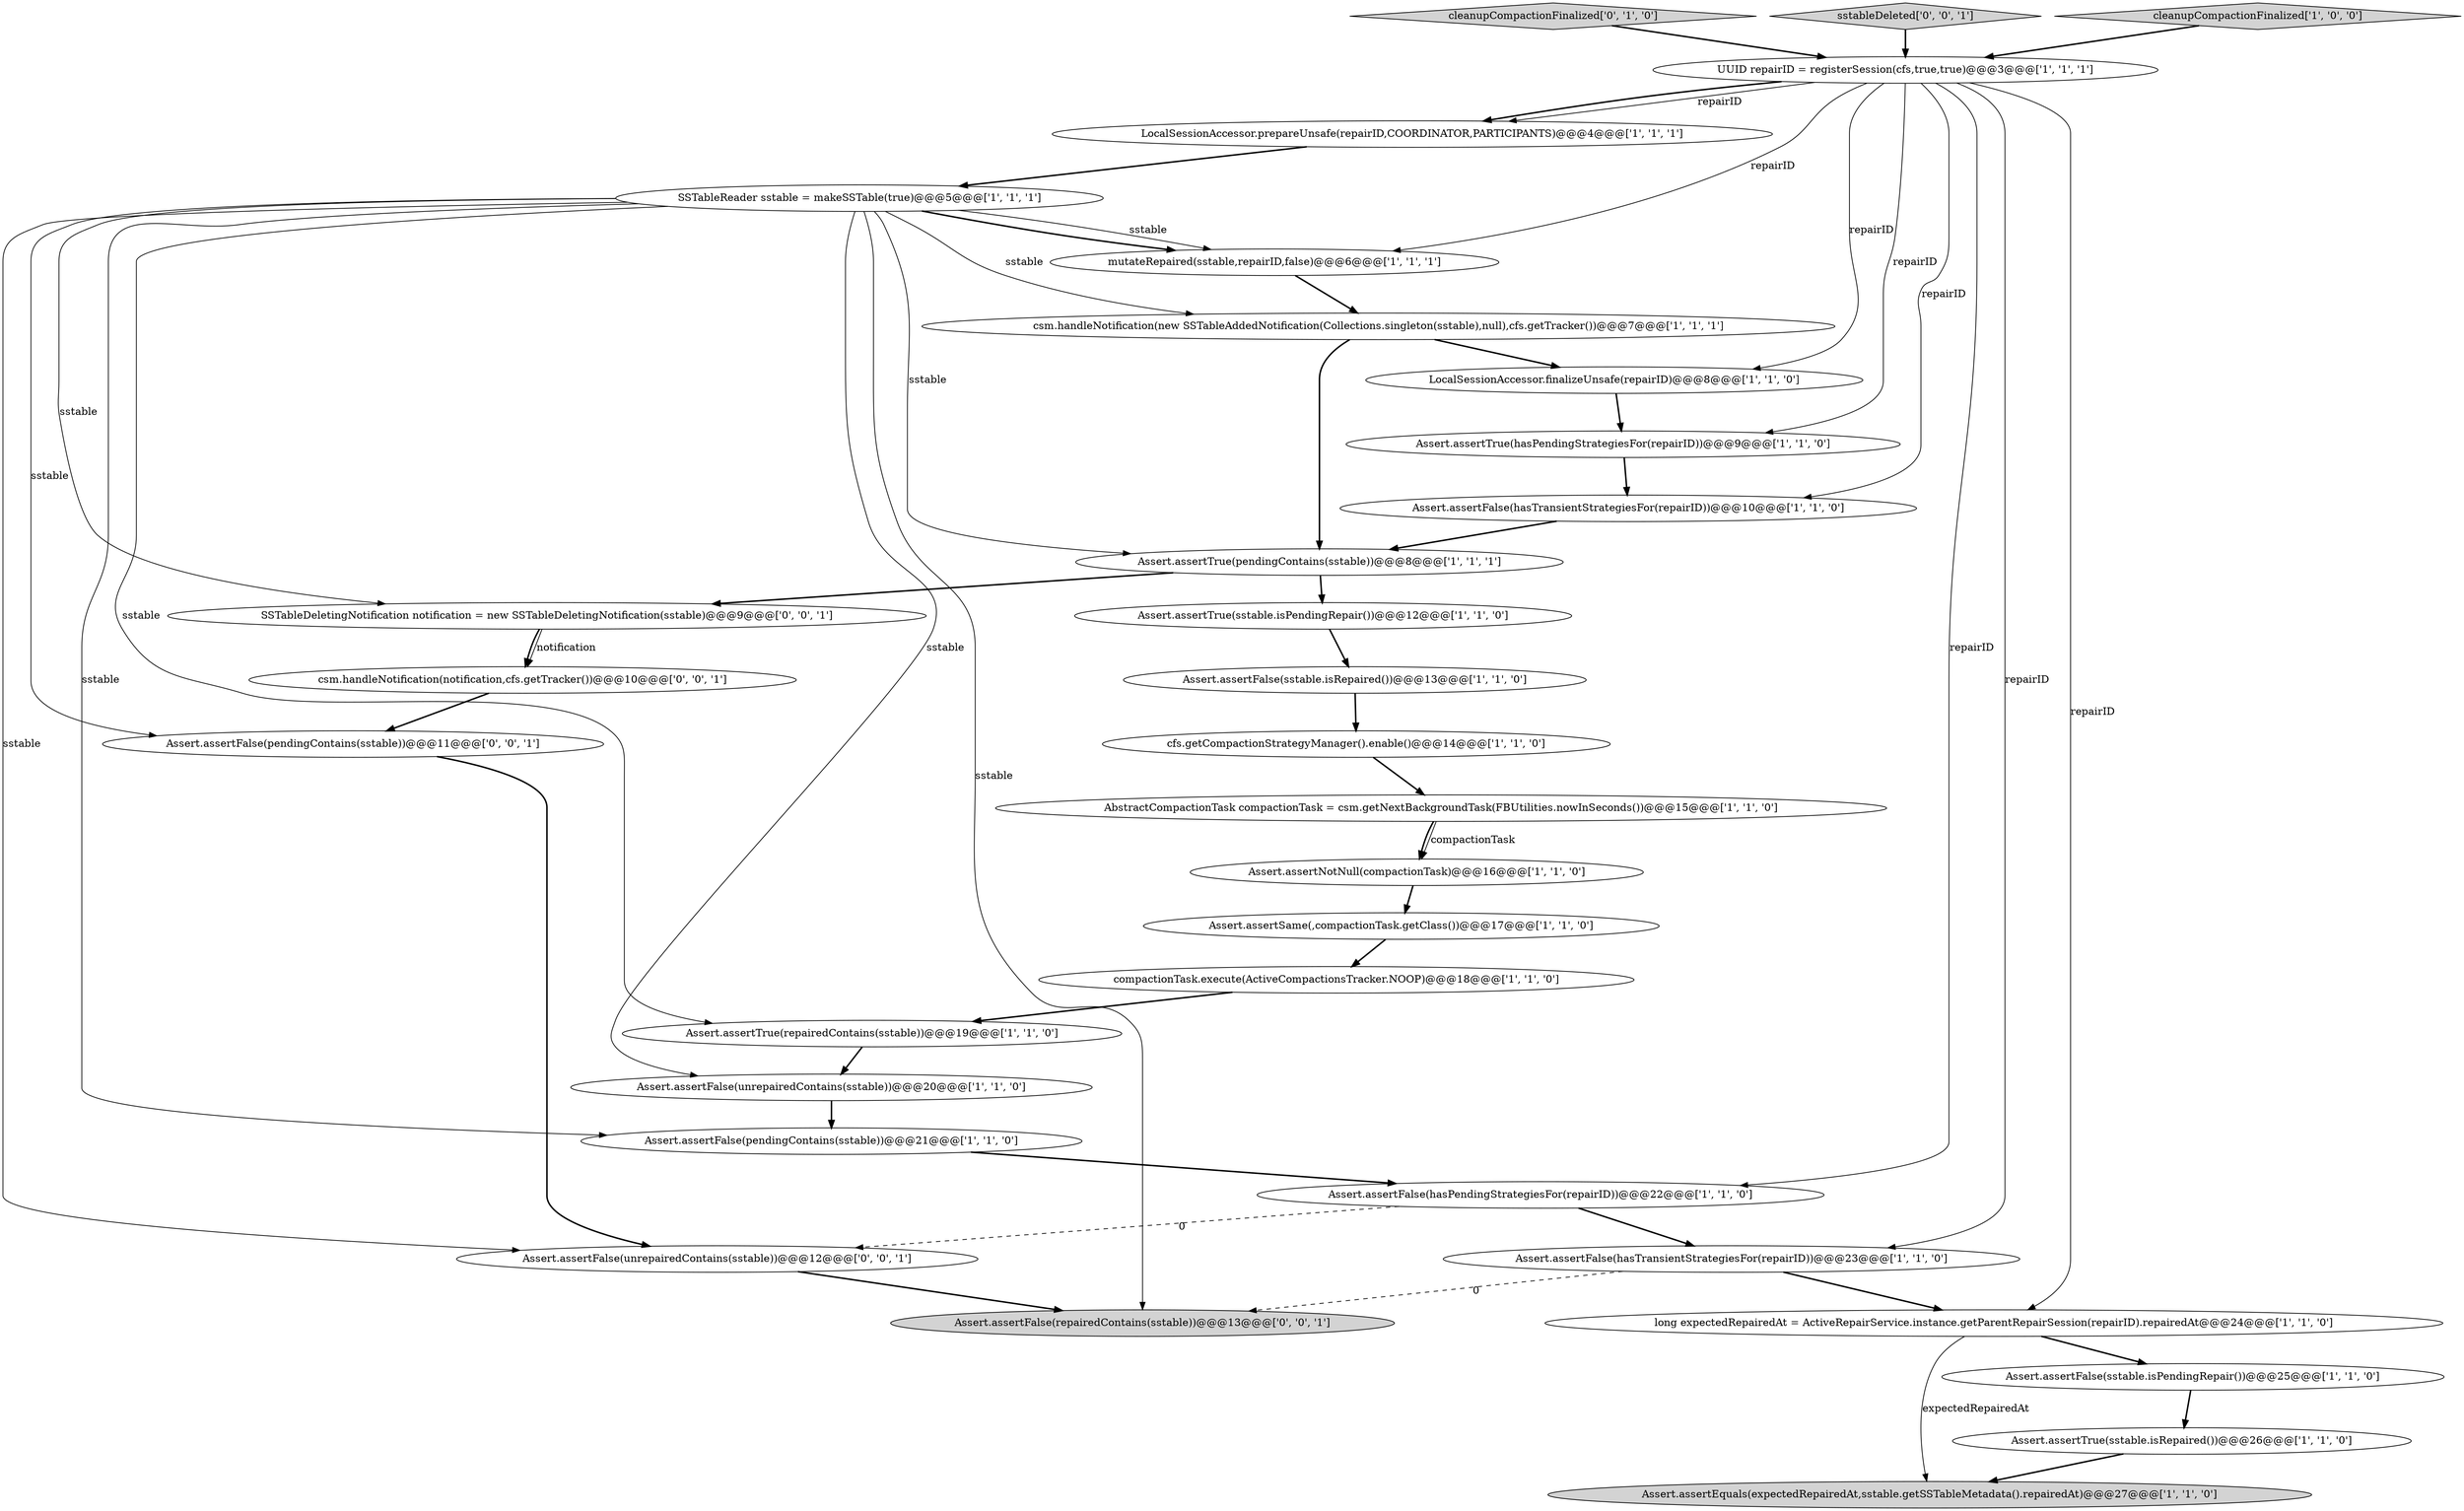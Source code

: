 digraph {
26 [style = filled, label = "cleanupCompactionFinalized['0', '1', '0']", fillcolor = lightgray, shape = diamond image = "AAA0AAABBB2BBB"];
15 [style = filled, label = "LocalSessionAccessor.finalizeUnsafe(repairID)@@@8@@@['1', '1', '0']", fillcolor = white, shape = ellipse image = "AAA0AAABBB1BBB"];
10 [style = filled, label = "Assert.assertFalse(hasTransientStrategiesFor(repairID))@@@10@@@['1', '1', '0']", fillcolor = white, shape = ellipse image = "AAA0AAABBB1BBB"];
30 [style = filled, label = "Assert.assertFalse(unrepairedContains(sstable))@@@12@@@['0', '0', '1']", fillcolor = white, shape = ellipse image = "AAA0AAABBB3BBB"];
5 [style = filled, label = "AbstractCompactionTask compactionTask = csm.getNextBackgroundTask(FBUtilities.nowInSeconds())@@@15@@@['1', '1', '0']", fillcolor = white, shape = ellipse image = "AAA0AAABBB1BBB"];
19 [style = filled, label = "Assert.assertFalse(sstable.isRepaired())@@@13@@@['1', '1', '0']", fillcolor = white, shape = ellipse image = "AAA0AAABBB1BBB"];
31 [style = filled, label = "Assert.assertFalse(repairedContains(sstable))@@@13@@@['0', '0', '1']", fillcolor = lightgray, shape = ellipse image = "AAA0AAABBB3BBB"];
22 [style = filled, label = "SSTableReader sstable = makeSSTable(true)@@@5@@@['1', '1', '1']", fillcolor = white, shape = ellipse image = "AAA0AAABBB1BBB"];
16 [style = filled, label = "Assert.assertTrue(hasPendingStrategiesFor(repairID))@@@9@@@['1', '1', '0']", fillcolor = white, shape = ellipse image = "AAA0AAABBB1BBB"];
3 [style = filled, label = "Assert.assertFalse(unrepairedContains(sstable))@@@20@@@['1', '1', '0']", fillcolor = white, shape = ellipse image = "AAA0AAABBB1BBB"];
29 [style = filled, label = "csm.handleNotification(notification,cfs.getTracker())@@@10@@@['0', '0', '1']", fillcolor = white, shape = ellipse image = "AAA0AAABBB3BBB"];
8 [style = filled, label = "long expectedRepairedAt = ActiveRepairService.instance.getParentRepairSession(repairID).repairedAt@@@24@@@['1', '1', '0']", fillcolor = white, shape = ellipse image = "AAA0AAABBB1BBB"];
9 [style = filled, label = "compactionTask.execute(ActiveCompactionsTracker.NOOP)@@@18@@@['1', '1', '0']", fillcolor = white, shape = ellipse image = "AAA0AAABBB1BBB"];
28 [style = filled, label = "Assert.assertFalse(pendingContains(sstable))@@@11@@@['0', '0', '1']", fillcolor = white, shape = ellipse image = "AAA0AAABBB3BBB"];
14 [style = filled, label = "Assert.assertFalse(sstable.isPendingRepair())@@@25@@@['1', '1', '0']", fillcolor = white, shape = ellipse image = "AAA0AAABBB1BBB"];
7 [style = filled, label = "Assert.assertSame(,compactionTask.getClass())@@@17@@@['1', '1', '0']", fillcolor = white, shape = ellipse image = "AAA0AAABBB1BBB"];
0 [style = filled, label = "Assert.assertFalse(pendingContains(sstable))@@@21@@@['1', '1', '0']", fillcolor = white, shape = ellipse image = "AAA0AAABBB1BBB"];
11 [style = filled, label = "UUID repairID = registerSession(cfs,true,true)@@@3@@@['1', '1', '1']", fillcolor = white, shape = ellipse image = "AAA0AAABBB1BBB"];
1 [style = filled, label = "Assert.assertTrue(sstable.isPendingRepair())@@@12@@@['1', '1', '0']", fillcolor = white, shape = ellipse image = "AAA0AAABBB1BBB"];
18 [style = filled, label = "Assert.assertFalse(hasTransientStrategiesFor(repairID))@@@23@@@['1', '1', '0']", fillcolor = white, shape = ellipse image = "AAA0AAABBB1BBB"];
12 [style = filled, label = "Assert.assertTrue(sstable.isRepaired())@@@26@@@['1', '1', '0']", fillcolor = white, shape = ellipse image = "AAA0AAABBB1BBB"];
25 [style = filled, label = "cfs.getCompactionStrategyManager().enable()@@@14@@@['1', '1', '0']", fillcolor = white, shape = ellipse image = "AAA0AAABBB1BBB"];
24 [style = filled, label = "Assert.assertNotNull(compactionTask)@@@16@@@['1', '1', '0']", fillcolor = white, shape = ellipse image = "AAA0AAABBB1BBB"];
21 [style = filled, label = "Assert.assertTrue(repairedContains(sstable))@@@19@@@['1', '1', '0']", fillcolor = white, shape = ellipse image = "AAA0AAABBB1BBB"];
32 [style = filled, label = "sstableDeleted['0', '0', '1']", fillcolor = lightgray, shape = diamond image = "AAA0AAABBB3BBB"];
4 [style = filled, label = "LocalSessionAccessor.prepareUnsafe(repairID,COORDINATOR,PARTICIPANTS)@@@4@@@['1', '1', '1']", fillcolor = white, shape = ellipse image = "AAA0AAABBB1BBB"];
13 [style = filled, label = "csm.handleNotification(new SSTableAddedNotification(Collections.singleton(sstable),null),cfs.getTracker())@@@7@@@['1', '1', '1']", fillcolor = white, shape = ellipse image = "AAA0AAABBB1BBB"];
20 [style = filled, label = "cleanupCompactionFinalized['1', '0', '0']", fillcolor = lightgray, shape = diamond image = "AAA0AAABBB1BBB"];
27 [style = filled, label = "SSTableDeletingNotification notification = new SSTableDeletingNotification(sstable)@@@9@@@['0', '0', '1']", fillcolor = white, shape = ellipse image = "AAA0AAABBB3BBB"];
2 [style = filled, label = "Assert.assertEquals(expectedRepairedAt,sstable.getSSTableMetadata().repairedAt)@@@27@@@['1', '1', '0']", fillcolor = lightgray, shape = ellipse image = "AAA0AAABBB1BBB"];
23 [style = filled, label = "mutateRepaired(sstable,repairID,false)@@@6@@@['1', '1', '1']", fillcolor = white, shape = ellipse image = "AAA0AAABBB1BBB"];
6 [style = filled, label = "Assert.assertTrue(pendingContains(sstable))@@@8@@@['1', '1', '1']", fillcolor = white, shape = ellipse image = "AAA0AAABBB1BBB"];
17 [style = filled, label = "Assert.assertFalse(hasPendingStrategiesFor(repairID))@@@22@@@['1', '1', '0']", fillcolor = white, shape = ellipse image = "AAA0AAABBB1BBB"];
11->15 [style = solid, label="repairID"];
22->6 [style = solid, label="sstable"];
28->30 [style = bold, label=""];
8->14 [style = bold, label=""];
11->4 [style = bold, label=""];
13->15 [style = bold, label=""];
21->3 [style = bold, label=""];
10->6 [style = bold, label=""];
24->7 [style = bold, label=""];
22->21 [style = solid, label="sstable"];
22->23 [style = solid, label="sstable"];
22->27 [style = solid, label="sstable"];
7->9 [style = bold, label=""];
12->2 [style = bold, label=""];
11->23 [style = solid, label="repairID"];
29->28 [style = bold, label=""];
13->6 [style = bold, label=""];
5->24 [style = solid, label="compactionTask"];
14->12 [style = bold, label=""];
32->11 [style = bold, label=""];
4->22 [style = bold, label=""];
9->21 [style = bold, label=""];
22->13 [style = solid, label="sstable"];
16->10 [style = bold, label=""];
11->8 [style = solid, label="repairID"];
17->30 [style = dashed, label="0"];
22->0 [style = solid, label="sstable"];
6->27 [style = bold, label=""];
27->29 [style = bold, label=""];
30->31 [style = bold, label=""];
11->16 [style = solid, label="repairID"];
19->25 [style = bold, label=""];
11->17 [style = solid, label="repairID"];
23->13 [style = bold, label=""];
27->29 [style = solid, label="notification"];
25->5 [style = bold, label=""];
11->18 [style = solid, label="repairID"];
5->24 [style = bold, label=""];
26->11 [style = bold, label=""];
3->0 [style = bold, label=""];
8->2 [style = solid, label="expectedRepairedAt"];
15->16 [style = bold, label=""];
11->10 [style = solid, label="repairID"];
0->17 [style = bold, label=""];
1->19 [style = bold, label=""];
22->30 [style = solid, label="sstable"];
18->31 [style = dashed, label="0"];
22->28 [style = solid, label="sstable"];
22->23 [style = bold, label=""];
18->8 [style = bold, label=""];
22->31 [style = solid, label="sstable"];
6->1 [style = bold, label=""];
22->3 [style = solid, label="sstable"];
11->4 [style = solid, label="repairID"];
20->11 [style = bold, label=""];
17->18 [style = bold, label=""];
}
